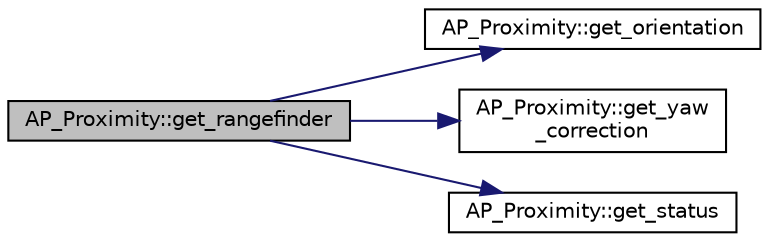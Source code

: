 digraph "AP_Proximity::get_rangefinder"
{
 // INTERACTIVE_SVG=YES
  edge [fontname="Helvetica",fontsize="10",labelfontname="Helvetica",labelfontsize="10"];
  node [fontname="Helvetica",fontsize="10",shape=record];
  rankdir="LR";
  Node1 [label="AP_Proximity::get_rangefinder",height=0.2,width=0.4,color="black", fillcolor="grey75", style="filled", fontcolor="black"];
  Node1 -> Node2 [color="midnightblue",fontsize="10",style="solid",fontname="Helvetica"];
  Node2 [label="AP_Proximity::get_orientation",height=0.2,width=0.4,color="black", fillcolor="white", style="filled",URL="$classAP__Proximity.html#a2429c5cbfc27ee5b13d86d6ab93b27a8"];
  Node1 -> Node3 [color="midnightblue",fontsize="10",style="solid",fontname="Helvetica"];
  Node3 [label="AP_Proximity::get_yaw\l_correction",height=0.2,width=0.4,color="black", fillcolor="white", style="filled",URL="$classAP__Proximity.html#a9b96047c6a05ab11c08abf4132ff7eb6"];
  Node1 -> Node4 [color="midnightblue",fontsize="10",style="solid",fontname="Helvetica"];
  Node4 [label="AP_Proximity::get_status",height=0.2,width=0.4,color="black", fillcolor="white", style="filled",URL="$classAP__Proximity.html#aebdd283e0fc127f00fd8af863805da0e"];
}
